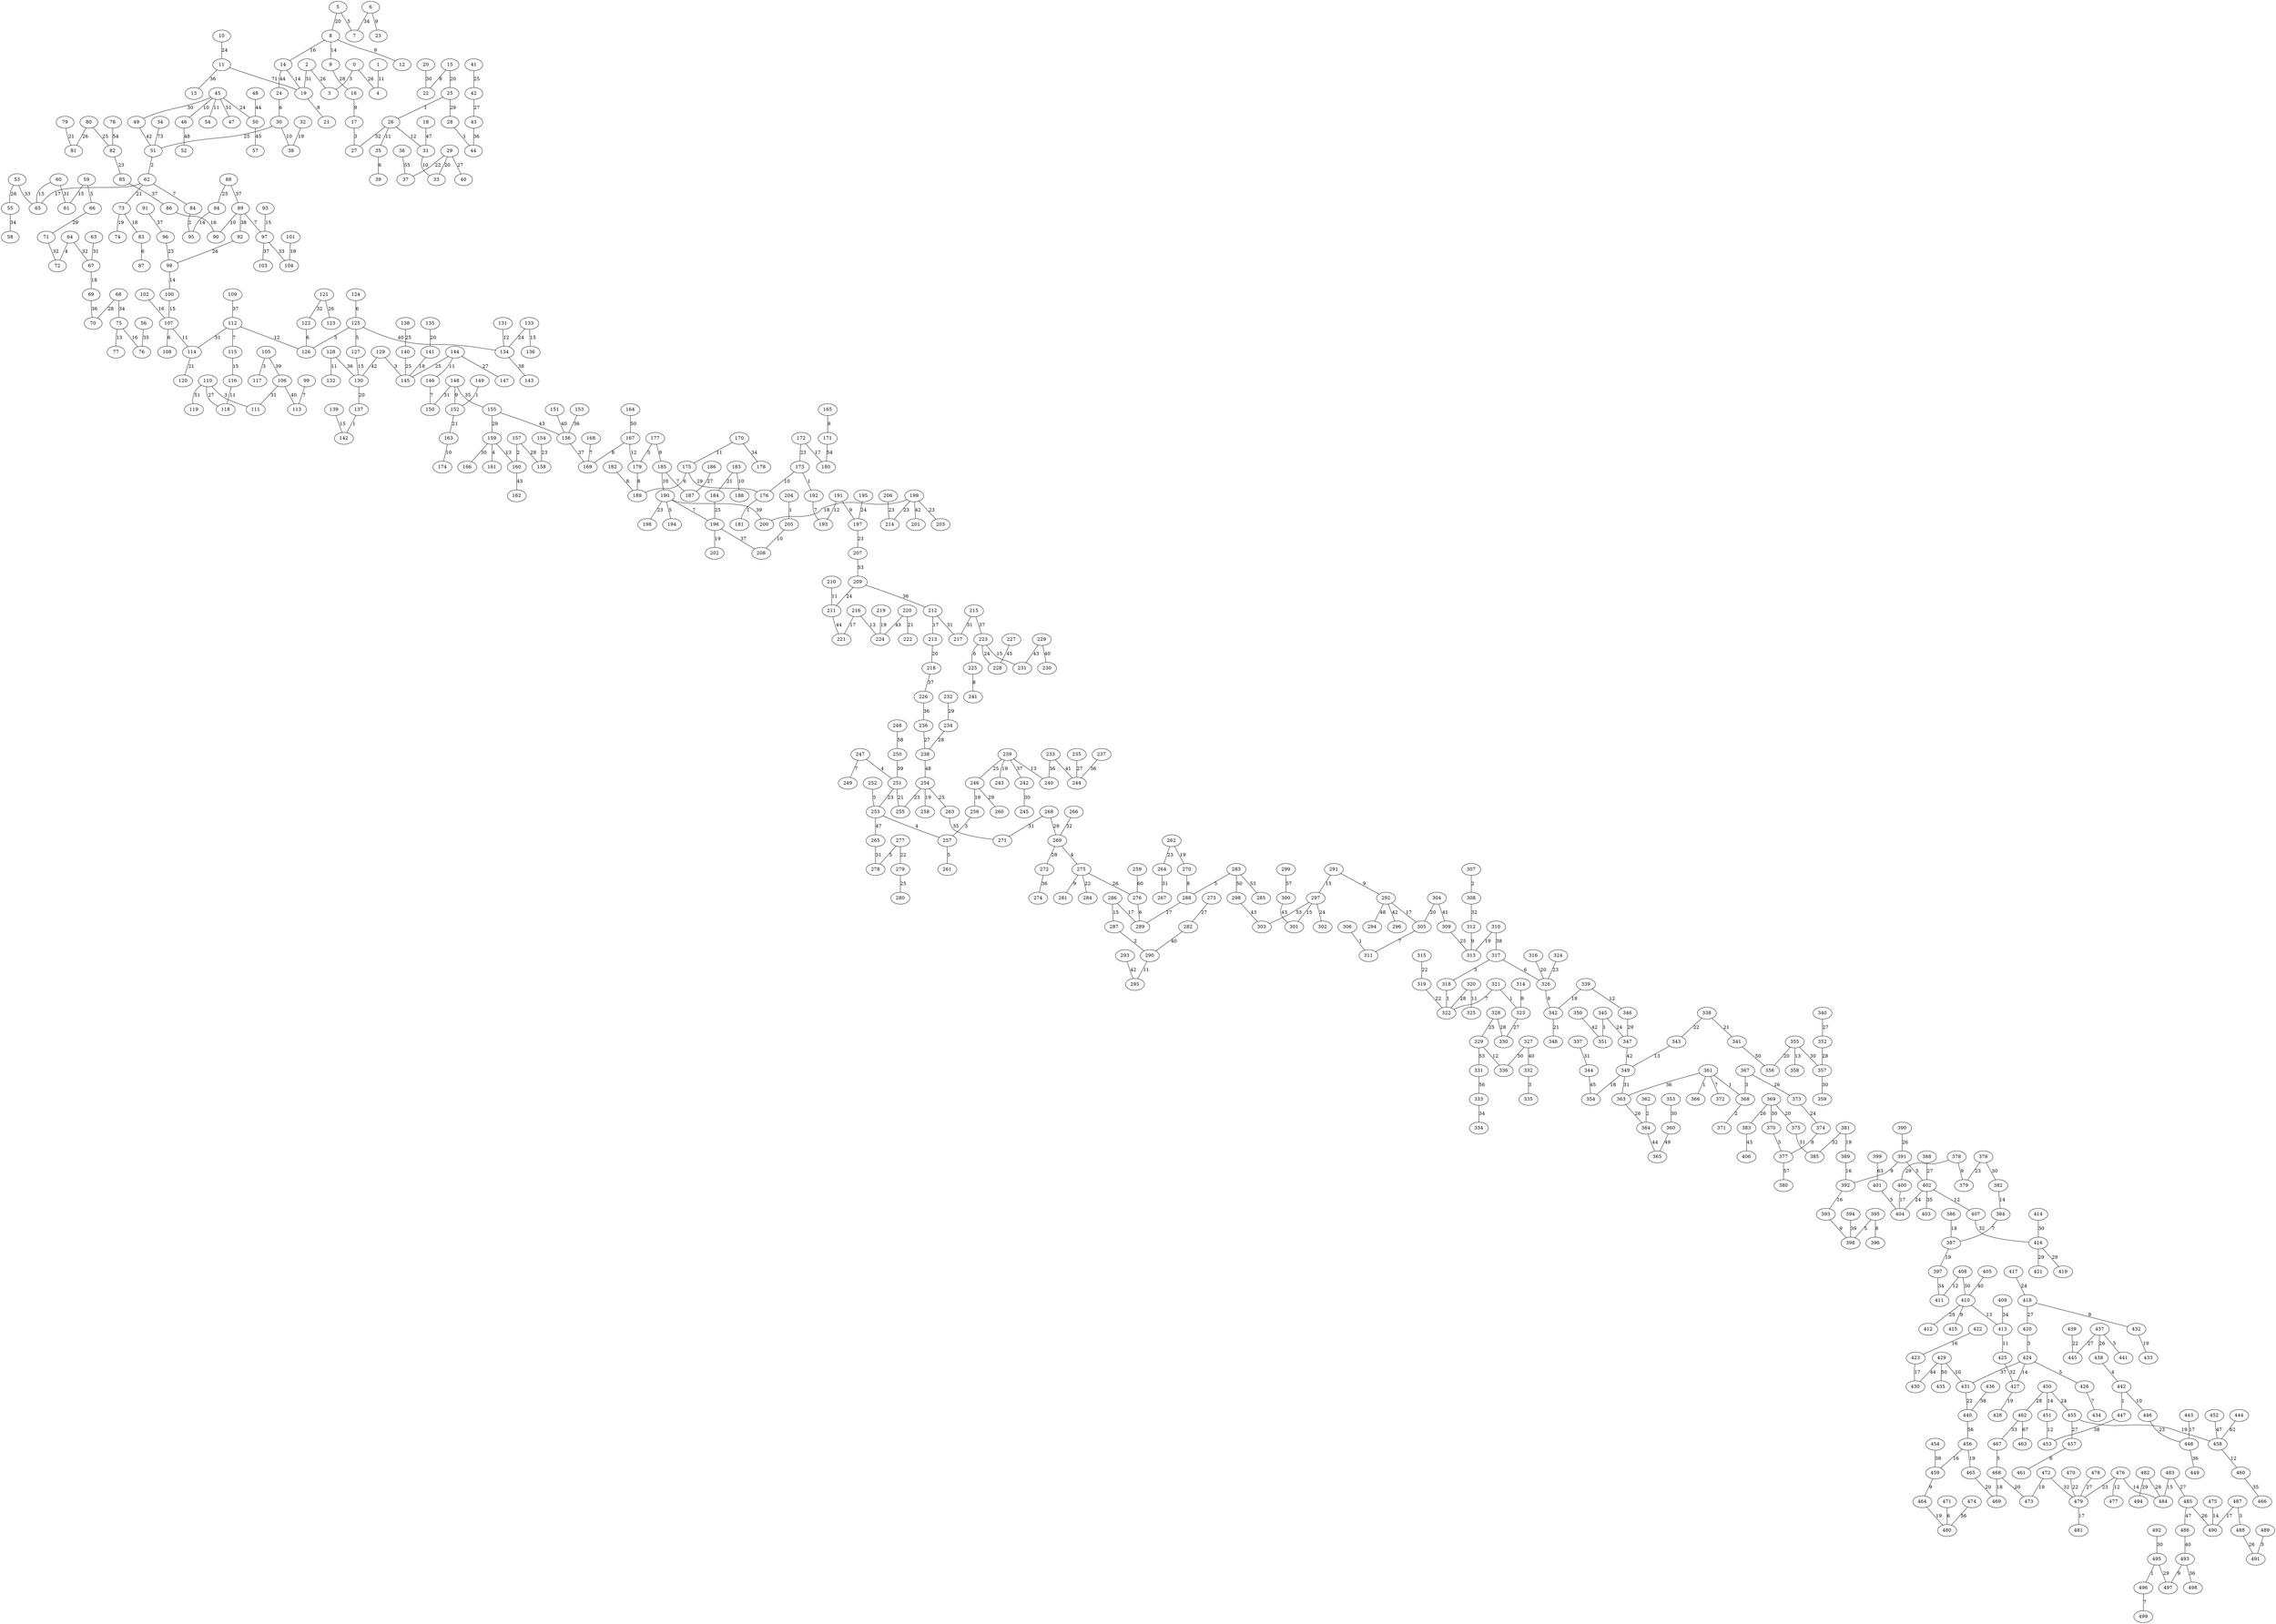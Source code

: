 graph abstract {
  0 [label="0"];
  1 [label="1"];
  2 [label="2"];
  3 [label="3"];
  4 [label="4"];
  5 [label="5"];
  6 [label="6"];
  7 [label="7"];
  8 [label="8"];
  9 [label="9"];
  10 [label="10"];
  11 [label="11"];
  12 [label="12"];
  13 [label="13"];
  14 [label="14"];
  15 [label="15"];
  16 [label="16"];
  17 [label="17"];
  18 [label="18"];
  19 [label="19"];
  20 [label="20"];
  21 [label="21"];
  22 [label="22"];
  23 [label="23"];
  24 [label="24"];
  25 [label="25"];
  26 [label="26"];
  27 [label="27"];
  28 [label="28"];
  29 [label="29"];
  30 [label="30"];
  31 [label="31"];
  32 [label="32"];
  33 [label="33"];
  34 [label="34"];
  35 [label="35"];
  36 [label="36"];
  37 [label="37"];
  38 [label="38"];
  39 [label="39"];
  40 [label="40"];
  41 [label="41"];
  42 [label="42"];
  43 [label="43"];
  44 [label="44"];
  45 [label="45"];
  46 [label="46"];
  47 [label="47"];
  48 [label="48"];
  49 [label="49"];
  50 [label="50"];
  51 [label="51"];
  52 [label="52"];
  53 [label="53"];
  54 [label="54"];
  55 [label="55"];
  56 [label="56"];
  57 [label="57"];
  58 [label="58"];
  59 [label="59"];
  60 [label="60"];
  61 [label="61"];
  62 [label="62"];
  63 [label="63"];
  64 [label="64"];
  65 [label="65"];
  66 [label="66"];
  67 [label="67"];
  68 [label="68"];
  69 [label="69"];
  70 [label="70"];
  71 [label="71"];
  72 [label="72"];
  73 [label="73"];
  74 [label="74"];
  75 [label="75"];
  76 [label="76"];
  77 [label="77"];
  78 [label="78"];
  79 [label="79"];
  80 [label="80"];
  81 [label="81"];
  82 [label="82"];
  83 [label="83"];
  84 [label="84"];
  85 [label="85"];
  86 [label="86"];
  87 [label="87"];
  88 [label="88"];
  89 [label="89"];
  90 [label="90"];
  91 [label="91"];
  92 [label="92"];
  93 [label="93"];
  94 [label="94"];
  95 [label="95"];
  96 [label="96"];
  97 [label="97"];
  98 [label="98"];
  99 [label="99"];
  100 [label="100"];
  101 [label="101"];
  102 [label="102"];
  103 [label="103"];
  104 [label="104"];
  105 [label="105"];
  106 [label="106"];
  107 [label="107"];
  108 [label="108"];
  109 [label="109"];
  110 [label="110"];
  111 [label="111"];
  112 [label="112"];
  113 [label="113"];
  114 [label="114"];
  115 [label="115"];
  116 [label="116"];
  117 [label="117"];
  118 [label="118"];
  119 [label="119"];
  120 [label="120"];
  121 [label="121"];
  122 [label="122"];
  123 [label="123"];
  124 [label="124"];
  125 [label="125"];
  126 [label="126"];
  127 [label="127"];
  128 [label="128"];
  129 [label="129"];
  130 [label="130"];
  131 [label="131"];
  132 [label="132"];
  133 [label="133"];
  134 [label="134"];
  135 [label="135"];
  136 [label="136"];
  137 [label="137"];
  138 [label="138"];
  139 [label="139"];
  140 [label="140"];
  141 [label="141"];
  142 [label="142"];
  143 [label="143"];
  144 [label="144"];
  145 [label="145"];
  146 [label="146"];
  147 [label="147"];
  148 [label="148"];
  149 [label="149"];
  150 [label="150"];
  151 [label="151"];
  152 [label="152"];
  153 [label="153"];
  154 [label="154"];
  155 [label="155"];
  156 [label="156"];
  157 [label="157"];
  158 [label="158"];
  159 [label="159"];
  160 [label="160"];
  161 [label="161"];
  162 [label="162"];
  163 [label="163"];
  164 [label="164"];
  165 [label="165"];
  166 [label="166"];
  167 [label="167"];
  168 [label="168"];
  169 [label="169"];
  170 [label="170"];
  171 [label="171"];
  172 [label="172"];
  173 [label="173"];
  174 [label="174"];
  175 [label="175"];
  176 [label="176"];
  177 [label="177"];
  178 [label="178"];
  179 [label="179"];
  180 [label="180"];
  181 [label="181"];
  182 [label="182"];
  183 [label="183"];
  184 [label="184"];
  185 [label="185"];
  186 [label="186"];
  187 [label="187"];
  188 [label="188"];
  189 [label="189"];
  190 [label="190"];
  191 [label="191"];
  192 [label="192"];
  193 [label="193"];
  194 [label="194"];
  195 [label="195"];
  196 [label="196"];
  197 [label="197"];
  198 [label="198"];
  199 [label="199"];
  200 [label="200"];
  201 [label="201"];
  202 [label="202"];
  203 [label="203"];
  204 [label="204"];
  205 [label="205"];
  206 [label="206"];
  207 [label="207"];
  208 [label="208"];
  209 [label="209"];
  210 [label="210"];
  211 [label="211"];
  212 [label="212"];
  213 [label="213"];
  214 [label="214"];
  215 [label="215"];
  216 [label="216"];
  217 [label="217"];
  218 [label="218"];
  219 [label="219"];
  220 [label="220"];
  221 [label="221"];
  222 [label="222"];
  223 [label="223"];
  224 [label="224"];
  225 [label="225"];
  226 [label="226"];
  227 [label="227"];
  228 [label="228"];
  229 [label="229"];
  230 [label="230"];
  231 [label="231"];
  232 [label="232"];
  233 [label="233"];
  234 [label="234"];
  235 [label="235"];
  236 [label="236"];
  237 [label="237"];
  238 [label="238"];
  239 [label="239"];
  240 [label="240"];
  241 [label="241"];
  242 [label="242"];
  243 [label="243"];
  244 [label="244"];
  245 [label="245"];
  246 [label="246"];
  247 [label="247"];
  248 [label="248"];
  249 [label="249"];
  250 [label="250"];
  251 [label="251"];
  252 [label="252"];
  253 [label="253"];
  254 [label="254"];
  255 [label="255"];
  256 [label="256"];
  257 [label="257"];
  258 [label="258"];
  259 [label="259"];
  260 [label="260"];
  261 [label="261"];
  262 [label="262"];
  263 [label="263"];
  264 [label="264"];
  265 [label="265"];
  266 [label="266"];
  267 [label="267"];
  268 [label="268"];
  269 [label="269"];
  270 [label="270"];
  271 [label="271"];
  272 [label="272"];
  273 [label="273"];
  274 [label="274"];
  275 [label="275"];
  276 [label="276"];
  277 [label="277"];
  278 [label="278"];
  279 [label="279"];
  280 [label="280"];
  281 [label="281"];
  282 [label="282"];
  283 [label="283"];
  284 [label="284"];
  285 [label="285"];
  286 [label="286"];
  287 [label="287"];
  288 [label="288"];
  289 [label="289"];
  290 [label="290"];
  291 [label="291"];
  292 [label="292"];
  293 [label="293"];
  294 [label="294"];
  295 [label="295"];
  296 [label="296"];
  297 [label="297"];
  298 [label="298"];
  299 [label="299"];
  300 [label="300"];
  301 [label="301"];
  302 [label="302"];
  303 [label="303"];
  304 [label="304"];
  305 [label="305"];
  306 [label="306"];
  307 [label="307"];
  308 [label="308"];
  309 [label="309"];
  310 [label="310"];
  311 [label="311"];
  312 [label="312"];
  313 [label="313"];
  314 [label="314"];
  315 [label="315"];
  316 [label="316"];
  317 [label="317"];
  318 [label="318"];
  319 [label="319"];
  320 [label="320"];
  321 [label="321"];
  322 [label="322"];
  323 [label="323"];
  324 [label="324"];
  325 [label="325"];
  326 [label="326"];
  327 [label="327"];
  328 [label="328"];
  329 [label="329"];
  330 [label="330"];
  331 [label="331"];
  332 [label="332"];
  333 [label="333"];
  334 [label="334"];
  335 [label="335"];
  336 [label="336"];
  337 [label="337"];
  338 [label="338"];
  339 [label="339"];
  340 [label="340"];
  341 [label="341"];
  342 [label="342"];
  343 [label="343"];
  344 [label="344"];
  345 [label="345"];
  346 [label="346"];
  347 [label="347"];
  348 [label="348"];
  349 [label="349"];
  350 [label="350"];
  351 [label="351"];
  352 [label="352"];
  353 [label="353"];
  354 [label="354"];
  355 [label="355"];
  356 [label="356"];
  357 [label="357"];
  358 [label="358"];
  359 [label="359"];
  360 [label="360"];
  361 [label="361"];
  362 [label="362"];
  363 [label="363"];
  364 [label="364"];
  365 [label="365"];
  366 [label="366"];
  367 [label="367"];
  368 [label="368"];
  369 [label="369"];
  370 [label="370"];
  371 [label="371"];
  372 [label="372"];
  373 [label="373"];
  374 [label="374"];
  375 [label="375"];
  376 [label="376"];
  377 [label="377"];
  378 [label="378"];
  379 [label="379"];
  380 [label="380"];
  381 [label="381"];
  382 [label="382"];
  383 [label="383"];
  384 [label="384"];
  385 [label="385"];
  386 [label="386"];
  387 [label="387"];
  388 [label="388"];
  389 [label="389"];
  390 [label="390"];
  391 [label="391"];
  392 [label="392"];
  393 [label="393"];
  394 [label="394"];
  395 [label="395"];
  396 [label="396"];
  397 [label="397"];
  398 [label="398"];
  399 [label="399"];
  400 [label="400"];
  401 [label="401"];
  402 [label="402"];
  403 [label="403"];
  404 [label="404"];
  405 [label="405"];
  406 [label="406"];
  407 [label="407"];
  408 [label="408"];
  409 [label="409"];
  410 [label="410"];
  411 [label="411"];
  412 [label="412"];
  413 [label="413"];
  414 [label="414"];
  415 [label="415"];
  416 [label="416"];
  417 [label="417"];
  418 [label="418"];
  419 [label="419"];
  420 [label="420"];
  421 [label="421"];
  422 [label="422"];
  423 [label="423"];
  424 [label="424"];
  425 [label="425"];
  426 [label="426"];
  427 [label="427"];
  428 [label="428"];
  429 [label="429"];
  430 [label="430"];
  431 [label="431"];
  432 [label="432"];
  433 [label="433"];
  434 [label="434"];
  435 [label="435"];
  436 [label="436"];
  437 [label="437"];
  438 [label="438"];
  439 [label="439"];
  440 [label="440"];
  441 [label="441"];
  442 [label="442"];
  443 [label="443"];
  444 [label="444"];
  445 [label="445"];
  446 [label="446"];
  447 [label="447"];
  448 [label="448"];
  449 [label="449"];
  450 [label="450"];
  451 [label="451"];
  452 [label="452"];
  453 [label="453"];
  454 [label="454"];
  455 [label="455"];
  456 [label="456"];
  457 [label="457"];
  458 [label="458"];
  459 [label="459"];
  460 [label="460"];
  461 [label="461"];
  462 [label="462"];
  463 [label="463"];
  464 [label="464"];
  465 [label="465"];
  466 [label="466"];
  467 [label="467"];
  468 [label="468"];
  469 [label="469"];
  470 [label="470"];
  471 [label="471"];
  472 [label="472"];
  473 [label="473"];
  474 [label="474"];
  475 [label="475"];
  476 [label="476"];
  477 [label="477"];
  478 [label="478"];
  479 [label="479"];
  480 [label="480"];
  481 [label="481"];
  482 [label="482"];
  483 [label="483"];
  484 [label="484"];
  485 [label="485"];
  486 [label="486"];
  487 [label="487"];
  488 [label="488"];
  489 [label="489"];
  490 [label="490"];
  491 [label="491"];
  492 [label="492"];
  493 [label="493"];
  494 [label="494"];
  495 [label="495"];
  496 [label="496"];
  497 [label="497"];
  498 [label="498"];
  499 [label="499"];
  0 -- 3 [label="3"];
  0 -- 4 [label="26"];
  1 -- 4 [label="11"];
  2 -- 19 [label="31"];
  2 -- 3 [label="26"];
  5 -- 7 [label="5"];
  5 -- 8 [label="20"];
  6 -- 7 [label="34"];
  6 -- 23 [label="9"];
  8 -- 9 [label="14"];
  8 -- 14 [label="16"];
  8 -- 12 [label="9"];
  9 -- 16 [label="28"];
  10 -- 11 [label="24"];
  11 -- 13 [label="36"];
  11 -- 19 [label="71"];
  14 -- 24 [label="44"];
  14 -- 19 [label="14"];
  15 -- 25 [label="20"];
  15 -- 22 [label="8"];
  16 -- 17 [label="9"];
  17 -- 27 [label="3"];
  18 -- 31 [label="47"];
  19 -- 21 [label="8"];
  20 -- 22 [label="30"];
  24 -- 30 [label="6"];
  25 -- 26 [label="1"];
  25 -- 28 [label="29"];
  26 -- 27 [label="32"];
  26 -- 35 [label="11"];
  26 -- 31 [label="12"];
  28 -- 44 [label="1"];
  29 -- 40 [label="27"];
  29 -- 37 [label="22"];
  29 -- 33 [label="20"];
  30 -- 51 [label="25"];
  30 -- 38 [label="10"];
  31 -- 33 [label="10"];
  32 -- 38 [label="19"];
  34 -- 51 [label="73"];
  35 -- 39 [label="6"];
  36 -- 37 [label="55"];
  41 -- 42 [label="25"];
  42 -- 43 [label="27"];
  43 -- 44 [label="36"];
  45 -- 47 [label="51"];
  45 -- 49 [label="30"];
  45 -- 46 [label="10"];
  45 -- 54 [label="11"];
  45 -- 50 [label="24"];
  46 -- 52 [label="48"];
  48 -- 50 [label="44"];
  49 -- 51 [label="42"];
  50 -- 57 [label="45"];
  51 -- 62 [label="2"];
  53 -- 55 [label="26"];
  53 -- 65 [label="33"];
  55 -- 58 [label="34"];
  56 -- 76 [label="35"];
  59 -- 66 [label="5"];
  59 -- 61 [label="15"];
  60 -- 65 [label="15"];
  60 -- 61 [label="31"];
  62 -- 73 [label="21"];
  62 -- 84 [label="7"];
  62 -- 65 [label="17"];
  63 -- 67 [label="31"];
  64 -- 72 [label="4"];
  64 -- 67 [label="32"];
  66 -- 71 [label="29"];
  67 -- 69 [label="18"];
  68 -- 75 [label="34"];
  68 -- 70 [label="28"];
  69 -- 70 [label="36"];
  71 -- 72 [label="32"];
  73 -- 74 [label="19"];
  73 -- 83 [label="18"];
  75 -- 76 [label="16"];
  75 -- 77 [label="13"];
  78 -- 82 [label="54"];
  79 -- 81 [label="21"];
  80 -- 82 [label="25"];
  80 -- 81 [label="26"];
  82 -- 85 [label="23"];
  83 -- 87 [label="6"];
  84 -- 95 [label="2"];
  85 -- 86 [label="37"];
  86 -- 90 [label="16"];
  88 -- 94 [label="25"];
  88 -- 89 [label="37"];
  89 -- 97 [label="7"];
  89 -- 92 [label="38"];
  89 -- 90 [label="10"];
  91 -- 96 [label="37"];
  92 -- 98 [label="26"];
  93 -- 97 [label="15"];
  94 -- 95 [label="14"];
  96 -- 98 [label="23"];
  97 -- 103 [label="37"];
  97 -- 104 [label="33"];
  98 -- 100 [label="14"];
  99 -- 113 [label="7"];
  100 -- 107 [label="15"];
  101 -- 104 [label="19"];
  102 -- 107 [label="16"];
  105 -- 117 [label="3"];
  105 -- 106 [label="39"];
  106 -- 111 [label="31"];
  106 -- 113 [label="40"];
  107 -- 114 [label="11"];
  107 -- 108 [label="6"];
  109 -- 112 [label="37"];
  110 -- 119 [label="51"];
  110 -- 118 [label="27"];
  110 -- 111 [label="3"];
  112 -- 126 [label="12"];
  112 -- 114 [label="31"];
  112 -- 115 [label="7"];
  114 -- 120 [label="21"];
  115 -- 116 [label="15"];
  116 -- 118 [label="11"];
  121 -- 123 [label="26"];
  121 -- 122 [label="32"];
  122 -- 126 [label="6"];
  124 -- 125 [label="6"];
  125 -- 127 [label="5"];
  125 -- 134 [label="40"];
  125 -- 126 [label="3"];
  127 -- 130 [label="15"];
  128 -- 132 [label="11"];
  128 -- 130 [label="36"];
  129 -- 145 [label="3"];
  129 -- 130 [label="42"];
  130 -- 137 [label="20"];
  131 -- 134 [label="12"];
  133 -- 134 [label="24"];
  133 -- 136 [label="15"];
  134 -- 143 [label="38"];
  135 -- 141 [label="20"];
  137 -- 142 [label="1"];
  138 -- 140 [label="25"];
  139 -- 142 [label="15"];
  140 -- 145 [label="25"];
  141 -- 145 [label="18"];
  144 -- 145 [label="25"];
  144 -- 146 [label="11"];
  144 -- 147 [label="27"];
  146 -- 150 [label="7"];
  148 -- 155 [label="35"];
  148 -- 150 [label="31"];
  148 -- 152 [label="9"];
  149 -- 152 [label="1"];
  151 -- 156 [label="40"];
  152 -- 163 [label="21"];
  153 -- 156 [label="36"];
  154 -- 158 [label="23"];
  155 -- 156 [label="43"];
  155 -- 159 [label="29"];
  156 -- 169 [label="37"];
  157 -- 158 [label="28"];
  157 -- 160 [label="2"];
  159 -- 166 [label="30"];
  159 -- 160 [label="13"];
  159 -- 161 [label="4"];
  160 -- 162 [label="43"];
  163 -- 174 [label="10"];
  164 -- 167 [label="50"];
  165 -- 171 [label="8"];
  167 -- 179 [label="12"];
  167 -- 169 [label="8"];
  168 -- 169 [label="7"];
  170 -- 178 [label="34"];
  170 -- 175 [label="11"];
  171 -- 180 [label="54"];
  172 -- 173 [label="23"];
  172 -- 180 [label="17"];
  173 -- 176 [label="10"];
  173 -- 192 [label="1"];
  175 -- 189 [label="6"];
  175 -- 176 [label="29"];
  176 -- 181 [label="1"];
  177 -- 185 [label="9"];
  177 -- 179 [label="5"];
  179 -- 189 [label="8"];
  182 -- 189 [label="8"];
  183 -- 188 [label="10"];
  183 -- 184 [label="21"];
  184 -- 196 [label="25"];
  185 -- 187 [label="7"];
  185 -- 190 [label="10"];
  186 -- 187 [label="27"];
  190 -- 196 [label="7"];
  190 -- 194 [label="5"];
  190 -- 200 [label="39"];
  190 -- 198 [label="23"];
  191 -- 197 [label="9"];
  191 -- 193 [label="12"];
  192 -- 193 [label="7"];
  195 -- 197 [label="24"];
  196 -- 202 [label="19"];
  196 -- 208 [label="37"];
  197 -- 207 [label="23"];
  199 -- 200 [label="18"];
  199 -- 203 [label="23"];
  199 -- 214 [label="23"];
  199 -- 201 [label="42"];
  204 -- 205 [label="1"];
  205 -- 208 [label="10"];
  206 -- 214 [label="23"];
  207 -- 209 [label="53"];
  209 -- 211 [label="24"];
  209 -- 212 [label="36"];
  210 -- 211 [label="11"];
  211 -- 221 [label="44"];
  212 -- 217 [label="31"];
  212 -- 213 [label="17"];
  213 -- 218 [label="20"];
  215 -- 223 [label="37"];
  215 -- 217 [label="31"];
  216 -- 224 [label="13"];
  216 -- 221 [label="17"];
  218 -- 226 [label="37"];
  219 -- 224 [label="19"];
  220 -- 224 [label="43"];
  220 -- 222 [label="21"];
  223 -- 231 [label="15"];
  223 -- 228 [label="24"];
  223 -- 225 [label="6"];
  225 -- 241 [label="8"];
  226 -- 236 [label="36"];
  227 -- 228 [label="45"];
  229 -- 231 [label="43"];
  229 -- 230 [label="40"];
  232 -- 234 [label="29"];
  233 -- 240 [label="36"];
  233 -- 244 [label="41"];
  234 -- 238 [label="28"];
  235 -- 244 [label="27"];
  236 -- 238 [label="27"];
  237 -- 244 [label="36"];
  238 -- 254 [label="48"];
  239 -- 240 [label="13"];
  239 -- 242 [label="37"];
  239 -- 243 [label="19"];
  239 -- 246 [label="25"];
  242 -- 245 [label="30"];
  246 -- 260 [label="29"];
  246 -- 256 [label="19"];
  247 -- 249 [label="7"];
  247 -- 251 [label="4"];
  248 -- 250 [label="58"];
  250 -- 251 [label="39"];
  251 -- 255 [label="21"];
  251 -- 253 [label="23"];
  252 -- 253 [label="5"];
  253 -- 257 [label="4"];
  253 -- 265 [label="47"];
  254 -- 263 [label="25"];
  254 -- 255 [label="23"];
  254 -- 258 [label="19"];
  256 -- 257 [label="3"];
  257 -- 261 [label="5"];
  259 -- 276 [label="60"];
  262 -- 264 [label="23"];
  262 -- 270 [label="19"];
  263 -- 271 [label="35"];
  264 -- 267 [label="31"];
  265 -- 278 [label="31"];
  266 -- 269 [label="32"];
  268 -- 269 [label="29"];
  268 -- 271 [label="31"];
  269 -- 272 [label="28"];
  269 -- 275 [label="4"];
  270 -- 288 [label="8"];
  272 -- 274 [label="36"];
  273 -- 282 [label="27"];
  275 -- 284 [label="22"];
  275 -- 281 [label="9"];
  275 -- 276 [label="26"];
  276 -- 289 [label="6"];
  277 -- 278 [label="5"];
  277 -- 279 [label="22"];
  279 -- 280 [label="25"];
  282 -- 290 [label="40"];
  283 -- 285 [label="53"];
  283 -- 298 [label="50"];
  283 -- 288 [label="5"];
  286 -- 287 [label="15"];
  286 -- 289 [label="17"];
  287 -- 290 [label="2"];
  288 -- 289 [label="17"];
  290 -- 295 [label="11"];
  291 -- 297 [label="15"];
  291 -- 292 [label="9"];
  292 -- 294 [label="48"];
  292 -- 296 [label="42"];
  292 -- 305 [label="17"];
  293 -- 295 [label="42"];
  297 -- 302 [label="24"];
  297 -- 301 [label="15"];
  297 -- 303 [label="53"];
  298 -- 303 [label="43"];
  299 -- 300 [label="57"];
  300 -- 301 [label="43"];
  304 -- 305 [label="20"];
  304 -- 309 [label="41"];
  305 -- 311 [label="7"];
  306 -- 311 [label="1"];
  307 -- 308 [label="2"];
  308 -- 312 [label="32"];
  309 -- 313 [label="25"];
  310 -- 317 [label="38"];
  310 -- 313 [label="19"];
  312 -- 313 [label="9"];
  314 -- 323 [label="9"];
  315 -- 319 [label="22"];
  316 -- 326 [label="20"];
  317 -- 318 [label="3"];
  317 -- 326 [label="6"];
  318 -- 322 [label="1"];
  319 -- 322 [label="22"];
  320 -- 322 [label="28"];
  320 -- 325 [label="11"];
  321 -- 323 [label="1"];
  321 -- 322 [label="7"];
  323 -- 330 [label="27"];
  324 -- 326 [label="23"];
  326 -- 342 [label="9"];
  327 -- 336 [label="30"];
  327 -- 332 [label="40"];
  328 -- 330 [label="28"];
  328 -- 329 [label="25"];
  329 -- 331 [label="53"];
  329 -- 336 [label="12"];
  331 -- 333 [label="56"];
  332 -- 335 [label="3"];
  333 -- 334 [label="34"];
  337 -- 344 [label="31"];
  338 -- 341 [label="21"];
  338 -- 343 [label="22"];
  339 -- 342 [label="18"];
  339 -- 346 [label="12"];
  340 -- 352 [label="27"];
  341 -- 356 [label="50"];
  342 -- 348 [label="21"];
  343 -- 349 [label="13"];
  344 -- 354 [label="45"];
  345 -- 351 [label="1"];
  345 -- 347 [label="24"];
  346 -- 347 [label="29"];
  347 -- 349 [label="42"];
  349 -- 363 [label="31"];
  349 -- 354 [label="18"];
  350 -- 351 [label="42"];
  352 -- 357 [label="28"];
  353 -- 360 [label="30"];
  355 -- 357 [label="30"];
  355 -- 358 [label="13"];
  355 -- 356 [label="20"];
  357 -- 359 [label="30"];
  360 -- 365 [label="49"];
  361 -- 366 [label="1"];
  361 -- 372 [label="7"];
  361 -- 368 [label="1"];
  361 -- 363 [label="36"];
  362 -- 364 [label="2"];
  363 -- 364 [label="26"];
  364 -- 365 [label="44"];
  367 -- 373 [label="26"];
  367 -- 368 [label="3"];
  368 -- 371 [label="2"];
  369 -- 370 [label="30"];
  369 -- 383 [label="26"];
  369 -- 375 [label="20"];
  370 -- 377 [label="5"];
  373 -- 374 [label="24"];
  374 -- 377 [label="8"];
  375 -- 385 [label="31"];
  376 -- 382 [label="30"];
  376 -- 379 [label="23"];
  377 -- 380 [label="57"];
  378 -- 379 [label="9"];
  378 -- 400 [label="29"];
  381 -- 389 [label="19"];
  381 -- 385 [label="32"];
  382 -- 384 [label="14"];
  383 -- 406 [label="43"];
  384 -- 387 [label="7"];
  386 -- 387 [label="18"];
  387 -- 397 [label="19"];
  388 -- 402 [label="27"];
  389 -- 392 [label="16"];
  390 -- 391 [label="26"];
  391 -- 402 [label="5"];
  391 -- 392 [label="9"];
  392 -- 393 [label="16"];
  393 -- 398 [label="9"];
  394 -- 398 [label="39"];
  395 -- 398 [label="5"];
  395 -- 396 [label="8"];
  397 -- 411 [label="34"];
  399 -- 401 [label="63"];
  400 -- 404 [label="17"];
  401 -- 404 [label="5"];
  402 -- 407 [label="12"];
  402 -- 403 [label="35"];
  402 -- 404 [label="24"];
  405 -- 410 [label="40"];
  407 -- 416 [label="32"];
  408 -- 411 [label="12"];
  408 -- 410 [label="30"];
  409 -- 413 [label="34"];
  410 -- 413 [label="13"];
  410 -- 415 [label="9"];
  410 -- 412 [label="29"];
  413 -- 425 [label="11"];
  414 -- 416 [label="30"];
  416 -- 421 [label="29"];
  416 -- 419 [label="29"];
  417 -- 418 [label="24"];
  418 -- 432 [label="9"];
  418 -- 420 [label="27"];
  420 -- 424 [label="3"];
  422 -- 423 [label="16"];
  423 -- 430 [label="17"];
  424 -- 426 [label="5"];
  424 -- 431 [label="37"];
  424 -- 427 [label="14"];
  425 -- 427 [label="32"];
  426 -- 434 [label="7"];
  427 -- 428 [label="19"];
  429 -- 435 [label="50"];
  429 -- 431 [label="10"];
  429 -- 430 [label="44"];
  431 -- 440 [label="22"];
  432 -- 433 [label="19"];
  436 -- 440 [label="38"];
  437 -- 441 [label="5"];
  437 -- 438 [label="26"];
  437 -- 445 [label="27"];
  438 -- 442 [label="4"];
  439 -- 445 [label="22"];
  440 -- 456 [label="56"];
  442 -- 446 [label="10"];
  442 -- 447 [label="1"];
  443 -- 448 [label="17"];
  444 -- 458 [label="62"];
  446 -- 448 [label="23"];
  447 -- 453 [label="38"];
  448 -- 449 [label="36"];
  450 -- 455 [label="24"];
  450 -- 462 [label="28"];
  450 -- 451 [label="14"];
  451 -- 453 [label="12"];
  452 -- 458 [label="47"];
  454 -- 459 [label="38"];
  455 -- 457 [label="27"];
  455 -- 458 [label="19"];
  456 -- 465 [label="19"];
  456 -- 459 [label="16"];
  457 -- 461 [label="6"];
  458 -- 460 [label="12"];
  459 -- 464 [label="9"];
  460 -- 466 [label="35"];
  462 -- 463 [label="67"];
  462 -- 467 [label="33"];
  464 -- 480 [label="19"];
  465 -- 469 [label="20"];
  467 -- 468 [label="5"];
  468 -- 473 [label="20"];
  468 -- 469 [label="18"];
  470 -- 479 [label="22"];
  471 -- 480 [label="6"];
  472 -- 473 [label="19"];
  472 -- 479 [label="32"];
  474 -- 480 [label="56"];
  475 -- 490 [label="14"];
  476 -- 479 [label="23"];
  476 -- 477 [label="12"];
  476 -- 484 [label="14"];
  478 -- 479 [label="27"];
  479 -- 481 [label="17"];
  482 -- 484 [label="28"];
  482 -- 494 [label="29"];
  483 -- 484 [label="15"];
  483 -- 485 [label="27"];
  485 -- 486 [label="47"];
  485 -- 490 [label="26"];
  486 -- 493 [label="40"];
  487 -- 490 [label="17"];
  487 -- 488 [label="3"];
  488 -- 491 [label="26"];
  489 -- 491 [label="3"];
  492 -- 495 [label="30"];
  493 -- 497 [label="9"];
  493 -- 498 [label="36"];
  495 -- 496 [label="1"];
  495 -- 497 [label="29"];
  496 -- 499 [label="7"];
}